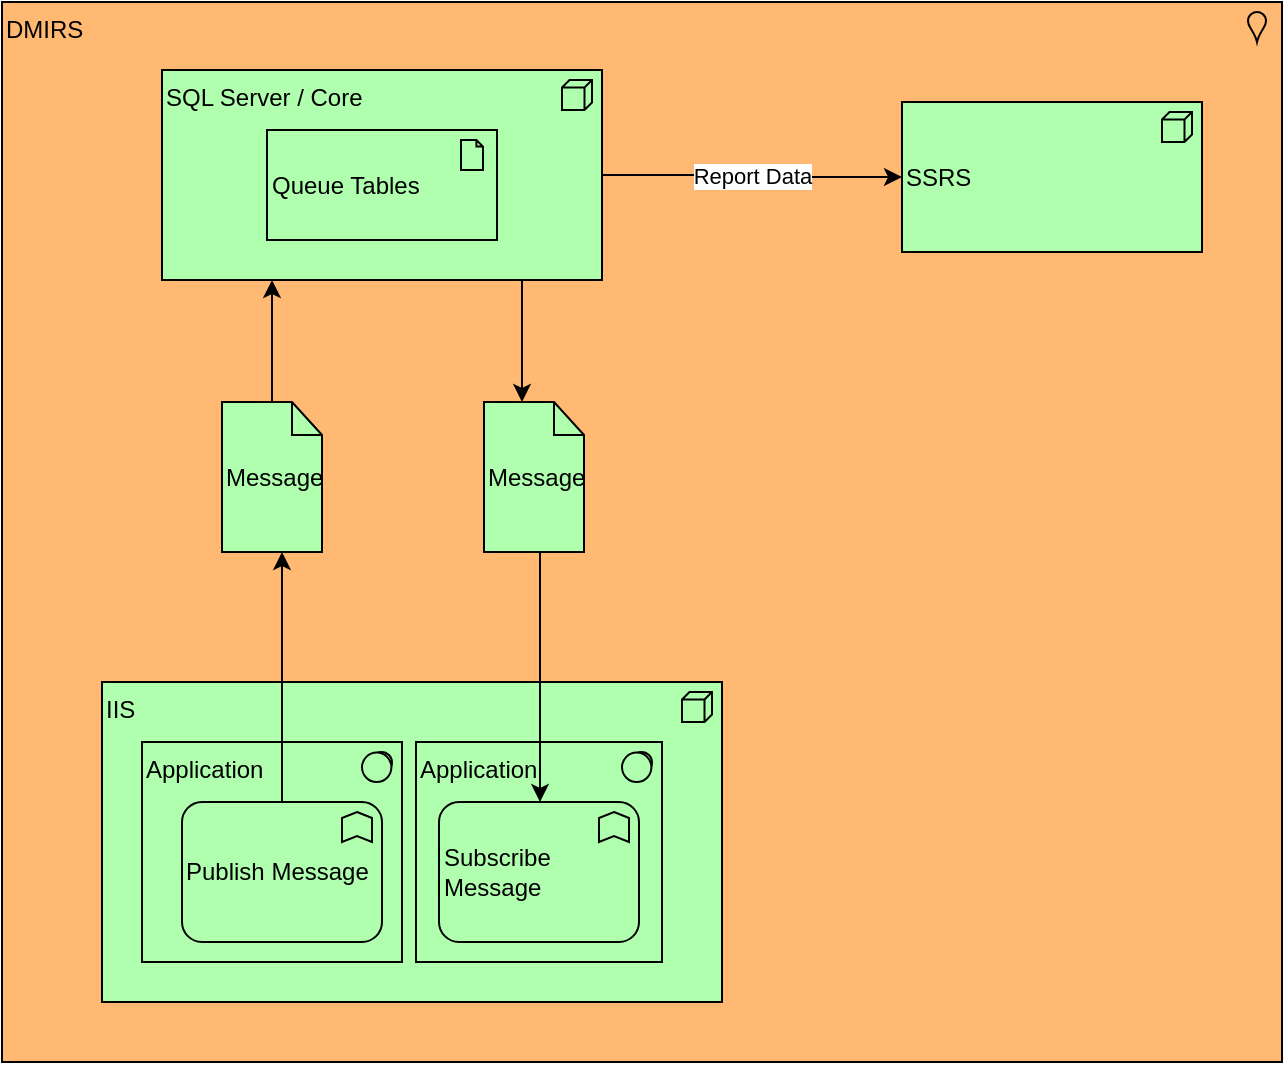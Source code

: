 <mxfile version="14.4.8" type="github" pages="3">
  <diagram id="wpiUrzRWYCGQynBEBwfB" name="Current State">
    <mxGraphModel dx="981" dy="1717" grid="1" gridSize="10" guides="1" tooltips="1" connect="1" arrows="1" fold="1" page="1" pageScale="1" pageWidth="827" pageHeight="1169" math="0" shadow="0">
      <root>
        <mxCell id="9j1l5OiEGWsiqwfu4Aab-0" />
        <mxCell id="9j1l5OiEGWsiqwfu4Aab-1" parent="9j1l5OiEGWsiqwfu4Aab-0" />
        <mxCell id="9j1l5OiEGWsiqwfu4Aab-15" value="DMIRS" style="html=1;outlineConnect=0;whiteSpace=wrap;fillColor=#FFB973;shape=mxgraph.archimate3.application;appType=location;archiType=square;align=left;verticalAlign=top;" vertex="1" parent="9j1l5OiEGWsiqwfu4Aab-1">
          <mxGeometry x="160" y="-40" width="640" height="530" as="geometry" />
        </mxCell>
        <mxCell id="9j1l5OiEGWsiqwfu4Aab-2" value="IIS" style="html=1;outlineConnect=0;whiteSpace=wrap;fillColor=#AFFFAF;shape=mxgraph.archimate3.application;appType=node;archiType=square;align=left;verticalAlign=top;" vertex="1" parent="9j1l5OiEGWsiqwfu4Aab-1">
          <mxGeometry x="210" y="300" width="310" height="160" as="geometry" />
        </mxCell>
        <mxCell id="9j1l5OiEGWsiqwfu4Aab-9" value="" style="edgeStyle=orthogonalEdgeStyle;rounded=0;orthogonalLoop=1;jettySize=auto;html=1;" edge="1" parent="9j1l5OiEGWsiqwfu4Aab-1" source="9j1l5OiEGWsiqwfu4Aab-3" target="9j1l5OiEGWsiqwfu4Aab-19">
          <mxGeometry relative="1" as="geometry">
            <Array as="points">
              <mxPoint x="420" y="130" />
              <mxPoint x="420" y="130" />
            </Array>
          </mxGeometry>
        </mxCell>
        <mxCell id="9j1l5OiEGWsiqwfu4Aab-10" value="Report Data" style="edgeStyle=orthogonalEdgeStyle;rounded=0;orthogonalLoop=1;jettySize=auto;html=1;" edge="1" parent="9j1l5OiEGWsiqwfu4Aab-1" source="9j1l5OiEGWsiqwfu4Aab-3" target="9j1l5OiEGWsiqwfu4Aab-7">
          <mxGeometry relative="1" as="geometry" />
        </mxCell>
        <mxCell id="9j1l5OiEGWsiqwfu4Aab-3" value="SQL Server / Core" style="html=1;outlineConnect=0;whiteSpace=wrap;fillColor=#AFFFAF;shape=mxgraph.archimate3.application;appType=node;archiType=square;align=left;verticalAlign=top;" vertex="1" parent="9j1l5OiEGWsiqwfu4Aab-1">
          <mxGeometry x="240" y="-6" width="220" height="105" as="geometry" />
        </mxCell>
        <mxCell id="9j1l5OiEGWsiqwfu4Aab-5" value="Application" style="html=1;outlineConnect=0;whiteSpace=wrap;fillColor=#AFFFAF;shape=mxgraph.archimate3.application;appType=sysSw;archiType=square;align=left;verticalAlign=top;" vertex="1" parent="9j1l5OiEGWsiqwfu4Aab-1">
          <mxGeometry x="230" y="330" width="130" height="110" as="geometry" />
        </mxCell>
        <mxCell id="9j1l5OiEGWsiqwfu4Aab-7" value="SSRS" style="html=1;outlineConnect=0;whiteSpace=wrap;fillColor=#AFFFAF;shape=mxgraph.archimate3.application;appType=node;archiType=square;align=left;" vertex="1" parent="9j1l5OiEGWsiqwfu4Aab-1">
          <mxGeometry x="610" y="10" width="150" height="75" as="geometry" />
        </mxCell>
        <mxCell id="9j1l5OiEGWsiqwfu4Aab-8" value="Application" style="html=1;outlineConnect=0;whiteSpace=wrap;fillColor=#AFFFAF;shape=mxgraph.archimate3.application;appType=sysSw;archiType=square;align=left;verticalAlign=top;" vertex="1" parent="9j1l5OiEGWsiqwfu4Aab-1">
          <mxGeometry x="367" y="330" width="123" height="110" as="geometry" />
        </mxCell>
        <mxCell id="9j1l5OiEGWsiqwfu4Aab-13" value="Publish Message" style="html=1;outlineConnect=0;whiteSpace=wrap;fillColor=#AFFFAF;shape=mxgraph.archimate3.application;appType=func;archiType=rounded;align=left;" vertex="1" parent="9j1l5OiEGWsiqwfu4Aab-1">
          <mxGeometry x="250" y="360" width="100" height="70" as="geometry" />
        </mxCell>
        <mxCell id="9j1l5OiEGWsiqwfu4Aab-14" value="Subscribe Message" style="html=1;outlineConnect=0;whiteSpace=wrap;fillColor=#AFFFAF;shape=mxgraph.archimate3.application;appType=func;archiType=rounded;align=left;" vertex="1" parent="9j1l5OiEGWsiqwfu4Aab-1">
          <mxGeometry x="378.5" y="360" width="100" height="70" as="geometry" />
        </mxCell>
        <mxCell id="9j1l5OiEGWsiqwfu4Aab-21" style="edgeStyle=orthogonalEdgeStyle;rounded=0;orthogonalLoop=1;jettySize=auto;html=1;" edge="1" parent="9j1l5OiEGWsiqwfu4Aab-1" source="9j1l5OiEGWsiqwfu4Aab-16" target="9j1l5OiEGWsiqwfu4Aab-3">
          <mxGeometry relative="1" as="geometry">
            <Array as="points">
              <mxPoint x="295" y="100" />
              <mxPoint x="295" y="100" />
            </Array>
          </mxGeometry>
        </mxCell>
        <mxCell id="9j1l5OiEGWsiqwfu4Aab-16" value="Message" style="html=1;outlineConnect=0;whiteSpace=wrap;fillColor=#AFFFAF;shape=mxgraph.archimate3.artifact;align=left;" vertex="1" parent="9j1l5OiEGWsiqwfu4Aab-1">
          <mxGeometry x="270" y="160" width="50" height="75" as="geometry" />
        </mxCell>
        <mxCell id="9j1l5OiEGWsiqwfu4Aab-17" value="" style="rounded=0;orthogonalLoop=1;jettySize=auto;html=1;edgeStyle=orthogonalEdgeStyle;" edge="1" parent="9j1l5OiEGWsiqwfu4Aab-1" source="9j1l5OiEGWsiqwfu4Aab-13" target="9j1l5OiEGWsiqwfu4Aab-16">
          <mxGeometry relative="1" as="geometry">
            <mxPoint x="294" y="330" as="sourcePoint" />
            <mxPoint x="294" y="155" as="targetPoint" />
            <Array as="points">
              <mxPoint x="300" y="280" />
              <mxPoint x="300" y="280" />
            </Array>
          </mxGeometry>
        </mxCell>
        <mxCell id="9j1l5OiEGWsiqwfu4Aab-20" style="rounded=0;orthogonalLoop=1;jettySize=auto;html=1;edgeStyle=orthogonalEdgeStyle;" edge="1" parent="9j1l5OiEGWsiqwfu4Aab-1" source="9j1l5OiEGWsiqwfu4Aab-19" target="9j1l5OiEGWsiqwfu4Aab-14">
          <mxGeometry relative="1" as="geometry">
            <Array as="points">
              <mxPoint x="429" y="260" />
              <mxPoint x="429" y="260" />
            </Array>
          </mxGeometry>
        </mxCell>
        <mxCell id="9j1l5OiEGWsiqwfu4Aab-19" value="Message" style="html=1;outlineConnect=0;whiteSpace=wrap;fillColor=#AFFFAF;shape=mxgraph.archimate3.artifact;align=left;" vertex="1" parent="9j1l5OiEGWsiqwfu4Aab-1">
          <mxGeometry x="401" y="160" width="50" height="75" as="geometry" />
        </mxCell>
        <mxCell id="9j1l5OiEGWsiqwfu4Aab-23" value="Queue Tables" style="html=1;outlineConnect=0;whiteSpace=wrap;fillColor=#AFFFAF;shape=mxgraph.archimate3.application;appType=artifact;archiType=square;align=left;" vertex="1" parent="9j1l5OiEGWsiqwfu4Aab-1">
          <mxGeometry x="292.5" y="24" width="115" height="55" as="geometry" />
        </mxCell>
      </root>
    </mxGraphModel>
  </diagram>
  <diagram id="L2xAtKFUsG8nVtLFoBfY" name="Cloud Native">
    <mxGraphModel dx="1422" dy="794" grid="1" gridSize="10" guides="1" tooltips="1" connect="1" arrows="1" fold="1" page="1" pageScale="1" pageWidth="827" pageHeight="1169" math="0" shadow="0">
      <root>
        <mxCell id="-cBphtJiednAypq_Vrnv-0" />
        <mxCell id="-cBphtJiednAypq_Vrnv-1" parent="-cBphtJiednAypq_Vrnv-0" />
        <mxCell id="X1LT0vr9Y1vPJH1XSgBG-0" value="Azure" style="html=1;outlineConnect=0;whiteSpace=wrap;fillColor=#FFB973;shape=mxgraph.archimate3.application;appType=location;archiType=square;align=left;verticalAlign=top;" vertex="1" parent="-cBphtJiednAypq_Vrnv-1">
          <mxGeometry x="80" y="190" width="620" height="410" as="geometry" />
        </mxCell>
        <mxCell id="r0xP13_xQKBcCJXhFLEn-2" value="API Management" style="html=1;outlineConnect=0;whiteSpace=wrap;fillColor=#AFFFAF;shape=mxgraph.archimate3.service;align=center;" vertex="1" parent="-cBphtJiednAypq_Vrnv-1">
          <mxGeometry x="390" y="380" width="150" height="35" as="geometry" />
        </mxCell>
        <mxCell id="X1LT0vr9Y1vPJH1XSgBG-5" value="Application 1" style="html=1;outlineConnect=0;whiteSpace=wrap;fillColor=#99ffff;shape=mxgraph.archimate3.application;appType=collab;archiType=square;align=left;verticalAlign=top;" vertex="1" parent="-cBphtJiednAypq_Vrnv-1">
          <mxGeometry x="130" y="230" width="250" height="120" as="geometry" />
        </mxCell>
        <mxCell id="X1LT0vr9Y1vPJH1XSgBG-6" value="Application 2" style="html=1;outlineConnect=0;whiteSpace=wrap;fillColor=#99ffff;shape=mxgraph.archimate3.application;appType=collab;archiType=square;align=left;verticalAlign=top;" vertex="1" parent="-cBphtJiednAypq_Vrnv-1">
          <mxGeometry x="400" y="230" width="140" height="120" as="geometry" />
        </mxCell>
        <mxCell id="X1LT0vr9Y1vPJH1XSgBG-7" value="Function" style="html=1;outlineConnect=0;whiteSpace=wrap;fillColor=#99ffff;shape=mxgraph.archimate3.application;appType=comp;archiType=square;align=left;" vertex="1" parent="-cBphtJiednAypq_Vrnv-1">
          <mxGeometry x="150" y="270" width="90" height="55" as="geometry" />
        </mxCell>
        <mxCell id="X1LT0vr9Y1vPJH1XSgBG-8" value="Service" style="html=1;outlineConnect=0;whiteSpace=wrap;fillColor=#99ffff;shape=mxgraph.archimate3.application;appType=comp;archiType=square;align=left;" vertex="1" parent="-cBphtJiednAypq_Vrnv-1">
          <mxGeometry x="270" y="270" width="90" height="55" as="geometry" />
        </mxCell>
        <mxCell id="X1LT0vr9Y1vPJH1XSgBG-10" value="Service" style="html=1;outlineConnect=0;whiteSpace=wrap;fillColor=#99ffff;shape=mxgraph.archimate3.application;appType=comp;archiType=square;align=left;" vertex="1" parent="-cBphtJiednAypq_Vrnv-1">
          <mxGeometry x="427" y="270" width="90" height="55" as="geometry" />
        </mxCell>
        <mxCell id="r0xP13_xQKBcCJXhFLEn-4" style="edgeStyle=orthogonalEdgeStyle;rounded=0;orthogonalLoop=1;jettySize=auto;html=1;" edge="1" parent="-cBphtJiednAypq_Vrnv-1" source="X1LT0vr9Y1vPJH1XSgBG-10" target="r0xP13_xQKBcCJXhFLEn-2">
          <mxGeometry relative="1" as="geometry">
            <mxPoint x="445" y="330" as="sourcePoint" />
            <Array as="points">
              <mxPoint x="465" y="340" />
              <mxPoint x="465" y="340" />
            </Array>
          </mxGeometry>
        </mxCell>
        <mxCell id="X1LT0vr9Y1vPJH1XSgBG-13" value="Service Bus" style="html=1;outlineConnect=0;whiteSpace=wrap;fillColor=#AFFFAF;shape=mxgraph.archimate3.application;appType=serv;archiType=rounded;align=left;verticalAlign=top;" vertex="1" parent="-cBphtJiednAypq_Vrnv-1">
          <mxGeometry x="300" y="480" width="210" height="90" as="geometry" />
        </mxCell>
        <mxCell id="X1LT0vr9Y1vPJH1XSgBG-16" style="edgeStyle=orthogonalEdgeStyle;rounded=0;orthogonalLoop=1;jettySize=auto;html=1;" edge="1" parent="-cBphtJiednAypq_Vrnv-1" source="ChqSmvZ9PwwJNdToHTYi-1" target="X1LT0vr9Y1vPJH1XSgBG-7">
          <mxGeometry relative="1" as="geometry" />
        </mxCell>
        <mxCell id="X1LT0vr9Y1vPJH1XSgBG-14" value="Queue" style="html=1;outlineConnect=0;whiteSpace=wrap;fillColor=#AFFFAF;shape=mxgraph.archimate3.application;appType=artifact;archiType=square;align=left;" vertex="1" parent="-cBphtJiednAypq_Vrnv-1">
          <mxGeometry x="310" y="515" width="90" height="35" as="geometry" />
        </mxCell>
        <mxCell id="X1LT0vr9Y1vPJH1XSgBG-12" value="Topic" style="html=1;outlineConnect=0;whiteSpace=wrap;fillColor=#AFFFAF;shape=mxgraph.archimate3.application;appType=artifact;archiType=square;align=left;" vertex="1" parent="-cBphtJiednAypq_Vrnv-1">
          <mxGeometry x="410" y="515" width="90" height="35" as="geometry" />
        </mxCell>
        <mxCell id="X1LT0vr9Y1vPJH1XSgBG-15" style="edgeStyle=orthogonalEdgeStyle;rounded=0;orthogonalLoop=1;jettySize=auto;html=1;" edge="1" parent="-cBphtJiednAypq_Vrnv-1" source="ChqSmvZ9PwwJNdToHTYi-3" target="X1LT0vr9Y1vPJH1XSgBG-12">
          <mxGeometry relative="1" as="geometry">
            <Array as="points">
              <mxPoint x="455" y="430" />
              <mxPoint x="455" y="430" />
            </Array>
          </mxGeometry>
        </mxCell>
        <mxCell id="X1LT0vr9Y1vPJH1XSgBG-11" style="edgeStyle=orthogonalEdgeStyle;rounded=0;orthogonalLoop=1;jettySize=auto;html=1;" edge="1" parent="-cBphtJiednAypq_Vrnv-1" source="ChqSmvZ9PwwJNdToHTYi-4" target="X1LT0vr9Y1vPJH1XSgBG-14">
          <mxGeometry relative="1" as="geometry">
            <mxPoint x="395" y="460" as="targetPoint" />
            <Array as="points">
              <mxPoint x="380" y="420" />
            </Array>
          </mxGeometry>
        </mxCell>
        <mxCell id="ChqSmvZ9PwwJNdToHTYi-0" value="Application 3" style="html=1;outlineConnect=0;whiteSpace=wrap;fillColor=#99ffff;shape=mxgraph.archimate3.application;appType=collab;archiType=square;align=left;verticalAlign=top;" vertex="1" parent="-cBphtJiednAypq_Vrnv-1">
          <mxGeometry x="550" y="230" width="140" height="120" as="geometry" />
        </mxCell>
        <mxCell id="X1LT0vr9Y1vPJH1XSgBG-9" value="Function" style="html=1;outlineConnect=0;whiteSpace=wrap;fillColor=#99ffff;shape=mxgraph.archimate3.application;appType=comp;archiType=square;align=left;" vertex="1" parent="-cBphtJiednAypq_Vrnv-1">
          <mxGeometry x="575" y="270" width="90" height="55" as="geometry" />
        </mxCell>
        <mxCell id="r0xP13_xQKBcCJXhFLEn-7" style="edgeStyle=orthogonalEdgeStyle;rounded=0;orthogonalLoop=1;jettySize=auto;html=1;entryX=0.5;entryY=1;entryDx=0;entryDy=0;entryPerimeter=0;" edge="1" parent="-cBphtJiednAypq_Vrnv-1" source="ChqSmvZ9PwwJNdToHTYi-2" target="X1LT0vr9Y1vPJH1XSgBG-9">
          <mxGeometry relative="1" as="geometry">
            <mxPoint x="470" y="495.029" as="sourcePoint" />
            <mxPoint x="585" y="330" as="targetPoint" />
          </mxGeometry>
        </mxCell>
        <mxCell id="ChqSmvZ9PwwJNdToHTYi-4" value="Message" style="html=1;outlineConnect=0;whiteSpace=wrap;fillColor=#AFFFAF;shape=mxgraph.archimate3.artifact;align=left;" vertex="1" parent="-cBphtJiednAypq_Vrnv-1">
          <mxGeometry x="285" y="390" width="60" height="40" as="geometry" />
        </mxCell>
        <mxCell id="ChqSmvZ9PwwJNdToHTYi-5" style="edgeStyle=orthogonalEdgeStyle;rounded=0;orthogonalLoop=1;jettySize=auto;html=1;" edge="1" parent="-cBphtJiednAypq_Vrnv-1" source="X1LT0vr9Y1vPJH1XSgBG-8" target="ChqSmvZ9PwwJNdToHTYi-4">
          <mxGeometry relative="1" as="geometry">
            <mxPoint x="315" y="325" as="sourcePoint" />
            <mxPoint x="380.029" y="485" as="targetPoint" />
            <Array as="points" />
          </mxGeometry>
        </mxCell>
        <mxCell id="ChqSmvZ9PwwJNdToHTYi-2" value="Message" style="html=1;outlineConnect=0;whiteSpace=wrap;fillColor=#AFFFAF;shape=mxgraph.archimate3.artifact;align=left;" vertex="1" parent="-cBphtJiednAypq_Vrnv-1">
          <mxGeometry x="590" y="390" width="60" height="40" as="geometry" />
        </mxCell>
        <mxCell id="ChqSmvZ9PwwJNdToHTYi-6" style="edgeStyle=orthogonalEdgeStyle;rounded=0;orthogonalLoop=1;jettySize=auto;html=1;entryX=0.5;entryY=1;entryDx=0;entryDy=0;entryPerimeter=0;" edge="1" parent="-cBphtJiednAypq_Vrnv-1" source="X1LT0vr9Y1vPJH1XSgBG-12" target="ChqSmvZ9PwwJNdToHTYi-2">
          <mxGeometry relative="1" as="geometry">
            <mxPoint x="500" y="532.514" as="sourcePoint" />
            <mxPoint x="620" y="325" as="targetPoint" />
          </mxGeometry>
        </mxCell>
        <mxCell id="ChqSmvZ9PwwJNdToHTYi-1" value="Message" style="html=1;outlineConnect=0;whiteSpace=wrap;fillColor=#AFFFAF;shape=mxgraph.archimate3.artifact;align=left;" vertex="1" parent="-cBphtJiednAypq_Vrnv-1">
          <mxGeometry x="165" y="390" width="60" height="40" as="geometry" />
        </mxCell>
        <mxCell id="ChqSmvZ9PwwJNdToHTYi-7" style="edgeStyle=orthogonalEdgeStyle;rounded=0;orthogonalLoop=1;jettySize=auto;html=1;" edge="1" parent="-cBphtJiednAypq_Vrnv-1" source="X1LT0vr9Y1vPJH1XSgBG-14" target="ChqSmvZ9PwwJNdToHTYi-1">
          <mxGeometry relative="1" as="geometry">
            <mxPoint x="310" y="532.514" as="sourcePoint" />
            <mxPoint x="195" y="325" as="targetPoint" />
          </mxGeometry>
        </mxCell>
        <mxCell id="ChqSmvZ9PwwJNdToHTYi-3" value="Message" style="html=1;outlineConnect=0;whiteSpace=wrap;fillColor=#AFFFAF;shape=mxgraph.archimate3.artifact;align=left;" vertex="1" parent="-cBphtJiednAypq_Vrnv-1">
          <mxGeometry x="427" y="430" width="60" height="40" as="geometry" />
        </mxCell>
        <mxCell id="ChqSmvZ9PwwJNdToHTYi-8" style="edgeStyle=orthogonalEdgeStyle;rounded=0;orthogonalLoop=1;jettySize=auto;html=1;" edge="1" parent="-cBphtJiednAypq_Vrnv-1" source="r0xP13_xQKBcCJXhFLEn-2" target="ChqSmvZ9PwwJNdToHTYi-3">
          <mxGeometry relative="1" as="geometry">
            <mxPoint x="455" y="415" as="sourcePoint" />
            <mxPoint x="455" y="515" as="targetPoint" />
            <Array as="points">
              <mxPoint x="457" y="420" />
              <mxPoint x="457" y="420" />
            </Array>
          </mxGeometry>
        </mxCell>
      </root>
    </mxGraphModel>
  </diagram>
  <diagram name="Broker" id="JvOBlWL_DEaOgvOup9iA">
    <mxGraphModel dx="677" dy="378" grid="1" gridSize="10" guides="1" tooltips="1" connect="1" arrows="1" fold="1" page="1" pageScale="1" pageWidth="827" pageHeight="1169" math="0" shadow="0">
      <root>
        <mxCell id="UwpHg3aXhqOmoQFBYp4--0" />
        <mxCell id="UwpHg3aXhqOmoQFBYp4--1" parent="UwpHg3aXhqOmoQFBYp4--0" />
        <mxCell id="UwpHg3aXhqOmoQFBYp4--2" value="Azure" style="html=1;outlineConnect=0;whiteSpace=wrap;fillColor=#FFB973;shape=mxgraph.archimate3.application;appType=location;archiType=square;align=left;verticalAlign=top;" vertex="1" parent="UwpHg3aXhqOmoQFBYp4--1">
          <mxGeometry x="170" y="220" width="440" height="480" as="geometry" />
        </mxCell>
        <mxCell id="UwpHg3aXhqOmoQFBYp4--3" value="API Management" style="html=1;outlineConnect=0;whiteSpace=wrap;fillColor=#AFFFAF;shape=mxgraph.archimate3.service;align=center;" vertex="1" parent="UwpHg3aXhqOmoQFBYp4--1">
          <mxGeometry x="392" y="355" width="150" height="35" as="geometry" />
        </mxCell>
        <mxCell id="UwpHg3aXhqOmoQFBYp4--4" value="Application 1" style="html=1;outlineConnect=0;whiteSpace=wrap;fillColor=#99ffff;shape=mxgraph.archimate3.application;appType=collab;archiType=square;align=left;verticalAlign=top;" vertex="1" parent="UwpHg3aXhqOmoQFBYp4--1">
          <mxGeometry x="280" y="230" width="120" height="100" as="geometry" />
        </mxCell>
        <mxCell id="UwpHg3aXhqOmoQFBYp4--5" value="Application 2" style="html=1;outlineConnect=0;whiteSpace=wrap;fillColor=#99ffff;shape=mxgraph.archimate3.application;appType=collab;archiType=square;align=left;verticalAlign=top;" vertex="1" parent="UwpHg3aXhqOmoQFBYp4--1">
          <mxGeometry x="410" y="230" width="120" height="100" as="geometry" />
        </mxCell>
        <mxCell id="UwpHg3aXhqOmoQFBYp4--6" value="Consumer" style="html=1;outlineConnect=0;whiteSpace=wrap;fillColor=#99ffff;shape=mxgraph.archimate3.application;appType=comp;archiType=square;align=left;" vertex="1" parent="UwpHg3aXhqOmoQFBYp4--1">
          <mxGeometry x="295" y="260" width="90" height="55" as="geometry" />
        </mxCell>
        <mxCell id="UwpHg3aXhqOmoQFBYp4--8" value="Publisher" style="html=1;outlineConnect=0;whiteSpace=wrap;fillColor=#99ffff;shape=mxgraph.archimate3.application;appType=comp;archiType=square;align=left;" vertex="1" parent="UwpHg3aXhqOmoQFBYp4--1">
          <mxGeometry x="422" y="260" width="90" height="55" as="geometry" />
        </mxCell>
        <mxCell id="UwpHg3aXhqOmoQFBYp4--9" style="edgeStyle=orthogonalEdgeStyle;rounded=0;orthogonalLoop=1;jettySize=auto;html=1;" edge="1" parent="UwpHg3aXhqOmoQFBYp4--1" source="UwpHg3aXhqOmoQFBYp4--8" target="UwpHg3aXhqOmoQFBYp4--3">
          <mxGeometry relative="1" as="geometry">
            <mxPoint x="445" y="330" as="sourcePoint" />
            <Array as="points">
              <mxPoint x="460" y="340" />
              <mxPoint x="460" y="340" />
            </Array>
          </mxGeometry>
        </mxCell>
        <mxCell id="UwpHg3aXhqOmoQFBYp4--10" value="Service Bus" style="html=1;outlineConnect=0;whiteSpace=wrap;fillColor=#AFFFAF;shape=mxgraph.archimate3.application;appType=serv;archiType=rounded;align=left;verticalAlign=top;" vertex="1" parent="UwpHg3aXhqOmoQFBYp4--1">
          <mxGeometry x="300" y="480" width="210" height="90" as="geometry" />
        </mxCell>
        <mxCell id="UwpHg3aXhqOmoQFBYp4--11" style="edgeStyle=orthogonalEdgeStyle;rounded=0;orthogonalLoop=1;jettySize=auto;html=1;" edge="1" parent="UwpHg3aXhqOmoQFBYp4--1" source="UwpHg3aXhqOmoQFBYp4--23" target="UwpHg3aXhqOmoQFBYp4--6">
          <mxGeometry relative="1" as="geometry" />
        </mxCell>
        <mxCell id="UwpHg3aXhqOmoQFBYp4--12" value="Queue" style="html=1;outlineConnect=0;whiteSpace=wrap;fillColor=#AFFFAF;shape=mxgraph.archimate3.application;appType=artifact;archiType=square;align=left;" vertex="1" parent="UwpHg3aXhqOmoQFBYp4--1">
          <mxGeometry x="310" y="515" width="90" height="35" as="geometry" />
        </mxCell>
        <mxCell id="UwpHg3aXhqOmoQFBYp4--13" value="Queue" style="html=1;outlineConnect=0;whiteSpace=wrap;fillColor=#AFFFAF;shape=mxgraph.archimate3.application;appType=artifact;archiType=square;align=left;" vertex="1" parent="UwpHg3aXhqOmoQFBYp4--1">
          <mxGeometry x="410" y="515" width="90" height="35" as="geometry" />
        </mxCell>
        <mxCell id="UwpHg3aXhqOmoQFBYp4--14" style="edgeStyle=orthogonalEdgeStyle;rounded=0;orthogonalLoop=1;jettySize=auto;html=1;" edge="1" parent="UwpHg3aXhqOmoQFBYp4--1" source="UwpHg3aXhqOmoQFBYp4--25" target="UwpHg3aXhqOmoQFBYp4--13">
          <mxGeometry relative="1" as="geometry">
            <Array as="points">
              <mxPoint x="455" y="430" />
              <mxPoint x="455" y="430" />
            </Array>
          </mxGeometry>
        </mxCell>
        <mxCell id="UwpHg3aXhqOmoQFBYp4--16" value="Broker" style="html=1;outlineConnect=0;whiteSpace=wrap;fillColor=#99ffff;shape=mxgraph.archimate3.application;appType=collab;archiType=square;align=left;verticalAlign=top;" vertex="1" parent="UwpHg3aXhqOmoQFBYp4--1">
          <mxGeometry x="285" y="585" width="240" height="100" as="geometry" />
        </mxCell>
        <mxCell id="UwpHg3aXhqOmoQFBYp4--23" value="Message" style="html=1;outlineConnect=0;whiteSpace=wrap;fillColor=#AFFFAF;shape=mxgraph.archimate3.artifact;align=left;" vertex="1" parent="UwpHg3aXhqOmoQFBYp4--1">
          <mxGeometry x="310" y="380" width="60" height="40" as="geometry" />
        </mxCell>
        <mxCell id="UwpHg3aXhqOmoQFBYp4--24" style="edgeStyle=orthogonalEdgeStyle;rounded=0;orthogonalLoop=1;jettySize=auto;html=1;" edge="1" parent="UwpHg3aXhqOmoQFBYp4--1" source="UwpHg3aXhqOmoQFBYp4--12" target="UwpHg3aXhqOmoQFBYp4--23">
          <mxGeometry relative="1" as="geometry">
            <mxPoint x="310" y="532.514" as="sourcePoint" />
            <mxPoint x="195" y="325" as="targetPoint" />
          </mxGeometry>
        </mxCell>
        <mxCell id="UwpHg3aXhqOmoQFBYp4--25" value="Message" style="html=1;outlineConnect=0;whiteSpace=wrap;fillColor=#AFFFAF;shape=mxgraph.archimate3.artifact;align=left;" vertex="1" parent="UwpHg3aXhqOmoQFBYp4--1">
          <mxGeometry x="430" y="420" width="60" height="40" as="geometry" />
        </mxCell>
        <mxCell id="UwpHg3aXhqOmoQFBYp4--26" style="edgeStyle=orthogonalEdgeStyle;rounded=0;orthogonalLoop=1;jettySize=auto;html=1;" edge="1" parent="UwpHg3aXhqOmoQFBYp4--1" source="UwpHg3aXhqOmoQFBYp4--3" target="UwpHg3aXhqOmoQFBYp4--25">
          <mxGeometry relative="1" as="geometry">
            <mxPoint x="455" y="415" as="sourcePoint" />
            <mxPoint x="455" y="515" as="targetPoint" />
            <Array as="points">
              <mxPoint x="460" y="400" />
              <mxPoint x="460" y="400" />
            </Array>
          </mxGeometry>
        </mxCell>
        <mxCell id="590FO-wgXPaaPte1K-jb-0" value="Outbound&lt;br&gt;Processor" style="html=1;outlineConnect=0;whiteSpace=wrap;fillColor=#99ffff;shape=mxgraph.archimate3.application;appType=comp;archiType=square;align=left;" vertex="1" parent="UwpHg3aXhqOmoQFBYp4--1">
          <mxGeometry x="415" y="615" width="90" height="55" as="geometry" />
        </mxCell>
        <mxCell id="99GWr9RCKfzPfb5E9oSw-20" style="edgeStyle=orthogonalEdgeStyle;rounded=0;orthogonalLoop=1;jettySize=auto;html=1;" edge="1" parent="UwpHg3aXhqOmoQFBYp4--1" source="590FO-wgXPaaPte1K-jb-1" target="UwpHg3aXhqOmoQFBYp4--12">
          <mxGeometry relative="1" as="geometry">
            <Array as="points">
              <mxPoint x="355" y="600" />
              <mxPoint x="355" y="600" />
            </Array>
          </mxGeometry>
        </mxCell>
        <mxCell id="590FO-wgXPaaPte1K-jb-1" value="Inbound&lt;br&gt;Processor" style="html=1;outlineConnect=0;whiteSpace=wrap;fillColor=#99ffff;shape=mxgraph.archimate3.application;appType=comp;archiType=square;align=left;" vertex="1" parent="UwpHg3aXhqOmoQFBYp4--1">
          <mxGeometry x="315" y="615" width="90" height="55" as="geometry" />
        </mxCell>
        <mxCell id="99GWr9RCKfzPfb5E9oSw-0" value="DMIRS" style="html=1;outlineConnect=0;whiteSpace=wrap;fillColor=#FFB973;shape=mxgraph.archimate3.application;appType=location;archiType=square;align=left;verticalAlign=top;" vertex="1" parent="UwpHg3aXhqOmoQFBYp4--1">
          <mxGeometry x="170" y="720" width="440" height="170" as="geometry" />
        </mxCell>
        <mxCell id="99GWr9RCKfzPfb5E9oSw-4" value="SQL Server / Core" style="html=1;outlineConnect=0;whiteSpace=wrap;fillColor=#AFFFAF;shape=mxgraph.archimate3.application;appType=node;archiType=square;align=left;verticalAlign=top;" vertex="1" parent="UwpHg3aXhqOmoQFBYp4--1">
          <mxGeometry x="285" y="752.5" width="245" height="105" as="geometry" />
        </mxCell>
        <mxCell id="99GWr9RCKfzPfb5E9oSw-15" value="Queue Tables" style="html=1;outlineConnect=0;whiteSpace=wrap;fillColor=#AFFFAF;shape=mxgraph.archimate3.application;appType=artifact;archiType=square;align=left;" vertex="1" parent="UwpHg3aXhqOmoQFBYp4--1">
          <mxGeometry x="356" y="782.5" width="115" height="55" as="geometry" />
        </mxCell>
        <mxCell id="99GWr9RCKfzPfb5E9oSw-16" style="edgeStyle=orthogonalEdgeStyle;rounded=0;orthogonalLoop=1;jettySize=auto;html=1;" edge="1" parent="UwpHg3aXhqOmoQFBYp4--1" source="UwpHg3aXhqOmoQFBYp4--13" target="590FO-wgXPaaPte1K-jb-0">
          <mxGeometry relative="1" as="geometry">
            <Array as="points">
              <mxPoint x="460" y="570" />
              <mxPoint x="460" y="570" />
            </Array>
          </mxGeometry>
        </mxCell>
        <mxCell id="99GWr9RCKfzPfb5E9oSw-19" style="edgeStyle=orthogonalEdgeStyle;rounded=0;orthogonalLoop=1;jettySize=auto;html=1;exitX=0.5;exitY=0;exitDx=0;exitDy=0;exitPerimeter=0;" edge="1" parent="UwpHg3aXhqOmoQFBYp4--1" source="99GWr9RCKfzPfb5E9oSw-15" target="590FO-wgXPaaPte1K-jb-1">
          <mxGeometry relative="1" as="geometry">
            <Array as="points">
              <mxPoint x="400" y="783" />
            </Array>
          </mxGeometry>
        </mxCell>
        <mxCell id="7u6Qoxva5o00H0hVTe9h-0" style="edgeStyle=orthogonalEdgeStyle;rounded=0;orthogonalLoop=1;jettySize=auto;html=1;" edge="1" parent="UwpHg3aXhqOmoQFBYp4--1" source="590FO-wgXPaaPte1K-jb-0" target="99GWr9RCKfzPfb5E9oSw-15">
          <mxGeometry relative="1" as="geometry">
            <Array as="points">
              <mxPoint x="440" y="740" />
              <mxPoint x="440" y="740" />
            </Array>
          </mxGeometry>
        </mxCell>
      </root>
    </mxGraphModel>
  </diagram>
</mxfile>
